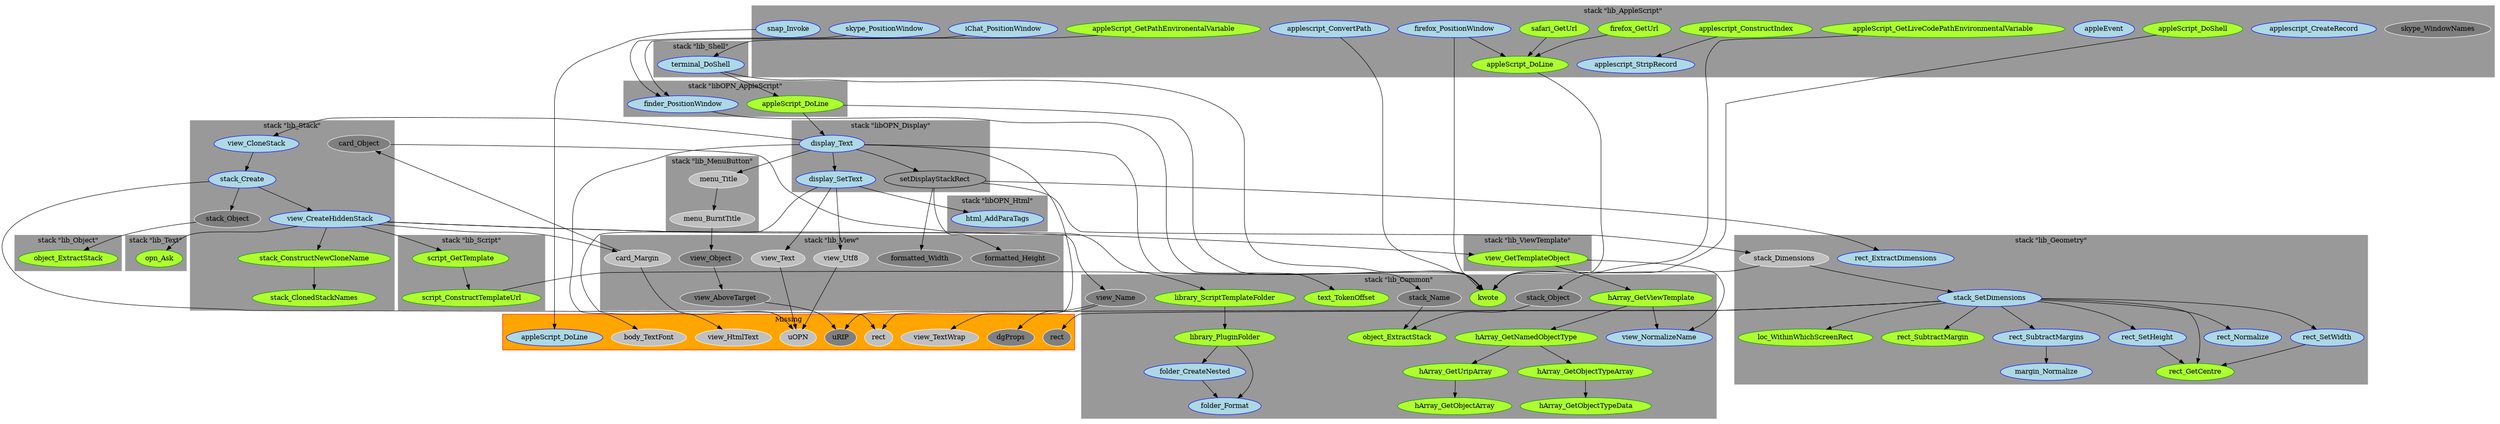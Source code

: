 digraph "dot_FromArray" {	graph [		clusterrank="true"		size="31.2500,31.2500"	];		subgraph "s" {		node [fillcolor="grey", style="filled", color="white"];			n56 [label="body_TextFont" URL="body_TextFont%2Cs%2CMissing%2C1"];		n10 [label="rect" URL="rect%2Cs%2CMissing%2C1"];		n43 [label="view_Utf8" URL="view_Utf8%2Cs%2Cstack+%22lib_View%22%2C1"];		n42 [label="view_HtmlText" URL="view_HtmlText%2Cs%2CMissing%2C1"];		n71 [label="stack_Dimensions" URL="stack_Dimensions%2Cs%2Cstack+%22lib_Geometry%22%2C1"];		n24 [label="uOPN" URL="uOPN%2Cs%2CMissing%2C1"];		n3 [label="menu_Title" URL="menu_Title%2Cs%2Cstack+%22lib_MenuButton%22%2C1"];		n59 [label="view_TextWrap" URL="view_TextWrap%2Cs%2CMissing%2C1"];		n39 [label="card_Margin" URL="card_Margin%2Cs%2Cstack+%22lib_View%22%2C1"];		n23 [label="view_Text" URL="view_Text%2Cs%2Cstack+%22lib_View%22%2C1"];		n4 [label="menu_BurntTitle" URL="menu_BurntTitle%2Cs%2Cstack+%22lib_MenuButton%22%2C1"];	}		subgraph "pc" {		node [];			n57 [label="setDisplayStackRect" URL="setDisplayStackRect%2Cpc%2Cstack+%22libOPN_Display%22%2C1"];	}		subgraph "g" {		node [fillcolor="grey50", style="filled", color="white"];			n69 [label="formatted_Width" URL="formatted_Width%2Cg%2Cstack+%22lib_View%22%2C1"];		n68 [label="formatted_Height" URL="formatted_Height%2Cg%2Cstack+%22lib_View%22%2C1"];		n11 [label="stack_Object" URL="stack_Object%2Cg%2Cstack+%22lib_Stack%22%2C1"];		n54 [label="view_AboveTarget" URL="view_AboveTarget%2Cg%2Cstack+%22lib_View%22%2C1"];		n58 [label="stack_Name" URL="stack_Name%2Cg%2Cstack+%22lib_Common%22%2C1"];		n46 [label="stack_Object" URL="stack_Object%2Cg%2Cstack+%22lib_Common%22%2C1"];		n20 [label="view_Object" URL="view_Object%2Cg%2Cstack+%22lib_View%22%2C1"];		n75 [label="dgProps" URL="dgProps%2Cg%2CMissing%2C1"];		n78 [label="rect" URL="rect%2Cg%2CMissing%2C1"];		n52 [label="view_Name" URL="view_Name%2Cg%2Cstack+%22lib_Common%22%2C1"];		n63 [label="skype_WindowNames" URL="skype_WindowNames%2Cg%2Cstack+%22lib_AppleScript%22%2C1"];		n73 [label="uRIP" URL="uRIP%2Cg%2CMissing%2C1"];		n26 [label="card_Object" URL="card_Object%2Cg%2Cstack+%22lib_Stack%22%2C1"];	}		subgraph "c" {		node [fillcolor="LightBlue", style="filled", color="Blue"];			n62 [label="rect_SetWidth" URL="rect_SetWidth%2Cc%2Cstack+%22lib_Geometry%22%2C1"];		n30 [label="terminal_DoShell" URL="terminal_DoShell%2Cc%2Cstack+%22lib_Shell%22%2C1"];		n36 [label="view_NormalizeName" URL="view_NormalizeName%2Cc%2Cstack+%22lib_Common%22%2C1"];		n70 [label="rect_ExtractDimensions" URL="rect_ExtractDimensions%2Cc%2Cstack+%22lib_Geometry%22%2C1"];		n48 [label="applescript_CreateRecord" URL="applescript_CreateRecord%2Cc%2Cstack+%22lib_AppleScript%22%2C1"];		n66 [label="applescript_ConvertPath" URL="applescript_ConvertPath%2Cc%2Cstack+%22lib_AppleScript%22%2C1"];		n37 [label="folder_CreateNested" URL="folder_CreateNested%2Cc%2Cstack+%22lib_Common%22%2C1"];		n6 [label="appleScript_DoLine" URL="appleScript_DoLine%2Cc%2CMissing%2C1"];		n9 [label="stack_Create" URL="stack_Create%2Cc%2Cstack+%22lib_Stack%22%2C1"];		n32 [label="view_CloneStack" URL="view_CloneStack%2Cc%2Cstack+%22lib_Stack%22%2C1"];		n61 [label="margin_Normalize" URL="margin_Normalize%2Cc%2Cstack+%22lib_Geometry%22%2C1"];		n74 [label="appleEvent" URL="appleEvent%2Cc%2Cstack+%22lib_AppleScript%22%2C1"];		n16 [label="finder_PositionWindow" URL="finder_PositionWindow%2Cc%2Cstack+%22libOPN_AppleScript%22%2C1"];		n41 [label="html_AddParaTags" URL="html_AddParaTags%2Cc%2Cstack+%22libOPN_Html%22%2C1"];		n55 [label="display_Text" URL="display_Text%2Cc%2Cstack+%22libOPN_Display%22%2C1"];		n38 [label="folder_Format" URL="folder_Format%2Cc%2Cstack+%22lib_Common%22%2C1"];		n72 [label="iChat_PositionWindow" URL="iChat_PositionWindow%2Cc%2Cstack+%22lib_AppleScript%22%2C1"];		n5 [label="snap_Invoke" URL="snap_Invoke%2Cc%2Cstack+%22lib_AppleScript%22%2C1"];		n60 [label="rect_SubtractMargins" URL="rect_SubtractMargins%2Cc%2Cstack+%22lib_Geometry%22%2C1"];		n2 [label="applescript_StripRecord" URL="applescript_StripRecord%2Cc%2Cstack+%22lib_AppleScript%22%2C1"];		n40 [label="display_SetText" URL="display_SetText%2Cc%2Cstack+%22libOPN_Display%22%2C1"];		n12 [label="view_CreateHiddenStack" URL="view_CreateHiddenStack%2Cc%2Cstack+%22lib_Stack%22%2C1"];		n64 [label="skype_PositionWindow" URL="skype_PositionWindow%2Cc%2Cstack+%22lib_AppleScript%22%2C1"];		n76 [label="stack_SetDimensions" URL="stack_SetDimensions%2Cc%2Cstack+%22lib_Geometry%22%2C1"];		n79 [label="rect_Normalize" URL="rect_Normalize%2Cc%2Cstack+%22lib_Geometry%22%2C1"];		n13 [label="firefox_PositionWindow" URL="firefox_PositionWindow%2Cc%2Cstack+%22lib_AppleScript%22%2C1"];		n44 [label="rect_SetHeight" URL="rect_SetHeight%2Cc%2Cstack+%22lib_Geometry%22%2C1"];	}		subgraph "f" {		node [fillcolor="GreenYellow", style="filled", color="Green4"];			n14 [label="appleScript_DoLine" URL="appleScript_DoLine%2Cf%2Cstack+%22lib_AppleScript%22%2C1"];		n1 [label="applescript_ConstructIndex" URL="applescript_ConstructIndex%2Cf%2Cstack+%22lib_AppleScript%22%2C1"];		n35 [label="hArray_GetNamedObjectType" URL="hArray_GetNamedObjectType%2Cf%2Cstack+%22lib_Common%22%2C1"];		n53 [label="object_ExtractStack" URL="object_ExtractStack%2Cf%2Cstack+%22lib_Object%22%2C1"];		n49 [label="opn_Ask" URL="opn_Ask%2Cf%2Cstack+%22lib_Text%22%2C1"];		n29 [label="hArray_GetObjectArray" URL="hArray_GetObjectArray%2Cf%2Cstack+%22lib_Common%22%2C1"];		n22 [label="hArray_GetObjectTypeData" URL="hArray_GetObjectTypeData%2Cf%2Cstack+%22lib_Common%22%2C1"];		n67 [label="appleScript_GetPathEnvironentalVariable" URL="appleScript_GetPathEnvironentalVariable%2Cf%2Cstack+%22lib_AppleScript%22%2C1"];		n77 [label="loc_WithinWhichScreenRect" URL="loc_WithinWhichScreenRect%2Cf%2Cstack+%22lib_Geometry%22%2C1"];		n15 [label="kwote" URL="kwote%2Cf%2Cstack+%22lib_Common%22%2C1"];		n50 [label="script_GetTemplate" URL="script_GetTemplate%2Cf%2Cstack+%22lib_Script%22%2C1"];		n51 [label="view_GetTemplateObject" URL="view_GetTemplateObject%2Cf%2Cstack+%22lib_ViewTemplate%22%2C1"];		n28 [label="hArray_GetUripArray" URL="hArray_GetUripArray%2Cf%2Cstack+%22lib_Common%22%2C1"];		n31 [label="appleScript_DoLine" URL="appleScript_DoLine%2Cf%2Cstack+%22libOPN_AppleScript%22%2C1"];		n25 [label="appleScript_GetLiveCodePathEnvironmentalVariable" URL="appleScript_GetLiveCodePathEnvironmentalVariable%2Cf%2Cstack+%22lib_AppleScript%22%2C1"];		n7 [label="script_ConstructTemplateUrl" URL="script_ConstructTemplateUrl%2Cf%2Cstack+%22lib_Script%22%2C1"];		n47 [label="object_ExtractStack" URL="object_ExtractStack%2Cf%2Cstack+%22lib_Common%22%2C1"];		n21 [label="hArray_GetObjectTypeArray" URL="hArray_GetObjectTypeArray%2Cf%2Cstack+%22lib_Common%22%2C1"];		n81 [label="firefox_GetUrl" URL="firefox_GetUrl%2Cf%2Cstack+%22lib_AppleScript%22%2C1"];		n18 [label="stack_ConstructNewCloneName" URL="stack_ConstructNewCloneName%2Cf%2Cstack+%22lib_Stack%22%2C1"];		n27 [label="text_TokenOffset" URL="text_TokenOffset%2Cf%2Cstack+%22lib_Common%22%2C1"];		n33 [label="library_PluginFolder" URL="library_PluginFolder%2Cf%2Cstack+%22lib_Common%22%2C1"];		n8 [label="library_ScriptTemplateFolder" URL="library_ScriptTemplateFolder%2Cf%2Cstack+%22lib_Common%22%2C1"];		n65 [label="appleScript_DoShell" URL="appleScript_DoShell%2Cf%2Cstack+%22lib_AppleScript%22%2C1"];		n17 [label="safari_GetUrl" URL="safari_GetUrl%2Cf%2Cstack+%22lib_AppleScript%22%2C1"];		n80 [label="rect_SubtractMargin" URL="rect_SubtractMargin%2Cf%2Cstack+%22lib_Geometry%22%2C1"];		n19 [label="stack_ClonedStackNames" URL="stack_ClonedStackNames%2Cf%2Cstack+%22lib_Stack%22%2C1"];		n45 [label="rect_GetCentre" URL="rect_GetCentre%2Cf%2Cstack+%22lib_Geometry%22%2C1"];		n34 [label="hArray_GetViewTemplate" URL="hArray_GetViewTemplate%2Cf%2Cstack+%22lib_Common%22%2C1"];	}		subgraph cluster1 {			label="Missing";			style=filled;			color=red;			fillcolor=orange;					n56; n10; n42; n6; n24; n75; n78; n59; n73	}	subgraph cluster2 {			label="stack \"lib_AppleScript\"";			style=filled;			color=grey60;			fillcolor=grey60;					n14; n1; n67; n48; n25; n66; n74; n72; n81; n5; n65; n17; n2; n63; n64; n13	}	subgraph cluster3 {			label="stack \"lib_Common\"";			style=filled;			color=grey60;			fillcolor=grey60;					n35; n29; n22; n15; n36; n28; n37; n47; n21; n38; n58; n46; n27; n33; n8; n52; n34	}	subgraph cluster4 {			label="stack \"lib_Geometry\"";			style=filled;			color=grey60;			fillcolor=grey60;					n62; n77; n70; n71; n61; n60; n80; n45; n76; n79; n44	}	subgraph cluster5 {			label="stack \"lib_MenuButton\"";			style=filled;			color=grey60;			fillcolor=grey60;					n3; n4	}	subgraph cluster6 {			label="stack \"lib_Object\"";			style=filled;			color=grey60;			fillcolor=grey60;					n53	}	subgraph cluster7 {			label="stack \"lib_Script\"";			style=filled;			color=grey60;			fillcolor=grey60;					n50; n7	}	subgraph cluster8 {			label="stack \"lib_Shell\"";			style=filled;			color=grey60;			fillcolor=grey60;					n30	}	subgraph cluster9 {			label="stack \"lib_Stack\"";			style=filled;			color=grey60;			fillcolor=grey60;					n11; n9; n32; n18; n12; n19; n26	}	subgraph cluster10 {			label="stack \"lib_Text\"";			style=filled;			color=grey60;			fillcolor=grey60;					n49	}	subgraph cluster11 {			label="stack \"lib_View\"";			style=filled;			color=grey60;			fillcolor=grey60;					n69; n43; n68; n54; n20; n39; n23	}	subgraph cluster12 {			label="stack \"lib_ViewTemplate\"";			style=filled;			color=grey60;			fillcolor=grey60;					n51	}	subgraph cluster13 {			label="stack \"libOPN_AppleScript\"";			style=filled;			color=grey60;			fillcolor=grey60;					n31; n16	}	subgraph cluster14 {			label="stack \"libOPN_Display\"";			style=filled;			color=grey60;			fillcolor=grey60;					n57; n55; n40	}	subgraph cluster15 {			label="stack \"libOPN_Html\"";			style=filled;			color=grey60;			fillcolor=grey60;					n41	}		n14 -> n15;	n1 -> n2;	n35 -> n21;	n35 -> n28;	n62 -> n45;	n30 -> n31;	n30 -> n15;	n67 -> n30;	n43 -> n24;	n57 -> n68;	n57 -> n69;	n57 -> n70;	n57 -> n71;	n50 -> n7;	n51 -> n34;	n51 -> n36;	n28 -> n29;	n31 -> n55;	n31 -> n15;	n25 -> n15;	n66 -> n15;	n11 -> n53;	n54 -> n73;	n7 -> n8;	n37 -> n38;	n71 -> n46;	n71 -> n76;	n9 -> n10;	n9 -> n11;	n9 -> n12;	n32 -> n9;	n16 -> n15;	n81 -> n14;	n3 -> n4;	n55 -> n56;	n55 -> n40;	n55 -> n3;	n55 -> n57;	n55 -> n58;	n55 -> n32;	n55 -> n59;	n21 -> n22;	n58 -> n47;	n72 -> n16;	n18 -> n19;	n5 -> n6;	n46 -> n47;	n20 -> n54;	n8 -> n33;	n33 -> n37;	n33 -> n38;	n65 -> n15;	n60 -> n61;	n17 -> n14;	n52 -> n75;	n52 -> n73;	n40 -> n41;	n40 -> n42;	n40 -> n23;	n40 -> n43;	n39 -> n26;	n39 -> n24;	n12 -> n39;	n12 -> n49;	n12 -> n50;	n12 -> n18;	n12 -> n51;	n12 -> n52;	n23 -> n24;	n4 -> n20;	n64 -> n16;	n34 -> n35;	n34 -> n36;	n76 -> n77;	n76 -> n78;	n76 -> n10;	n76 -> n45;	n76 -> n79;	n76 -> n44;	n76 -> n62;	n76 -> n80;	n76 -> n60;	n26 -> n27;	n13 -> n14;	n13 -> n15;	n44 -> n45;}